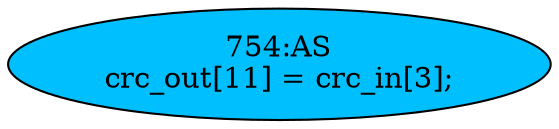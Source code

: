 strict digraph "" {
	node [label="\N"];
	"754:AS"	 [ast="<pyverilog.vparser.ast.Assign object at 0x7f0647e527d0>",
		def_var="['crc_out']",
		fillcolor=deepskyblue,
		label="754:AS
crc_out[11] = crc_in[3];",
		statements="[]",
		style=filled,
		typ=Assign,
		use_var="['crc_in']"];
}
